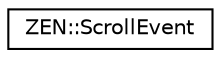 digraph "Graphical Class Hierarchy"
{
 // LATEX_PDF_SIZE
  edge [fontname="Helvetica",fontsize="10",labelfontname="Helvetica",labelfontsize="10"];
  node [fontname="Helvetica",fontsize="10",shape=record];
  rankdir="LR";
  Node0 [label="ZEN::ScrollEvent",height=0.2,width=0.4,color="black", fillcolor="white", style="filled",URL="$structZEN_1_1ScrollEvent.html",tooltip=" "];
}
